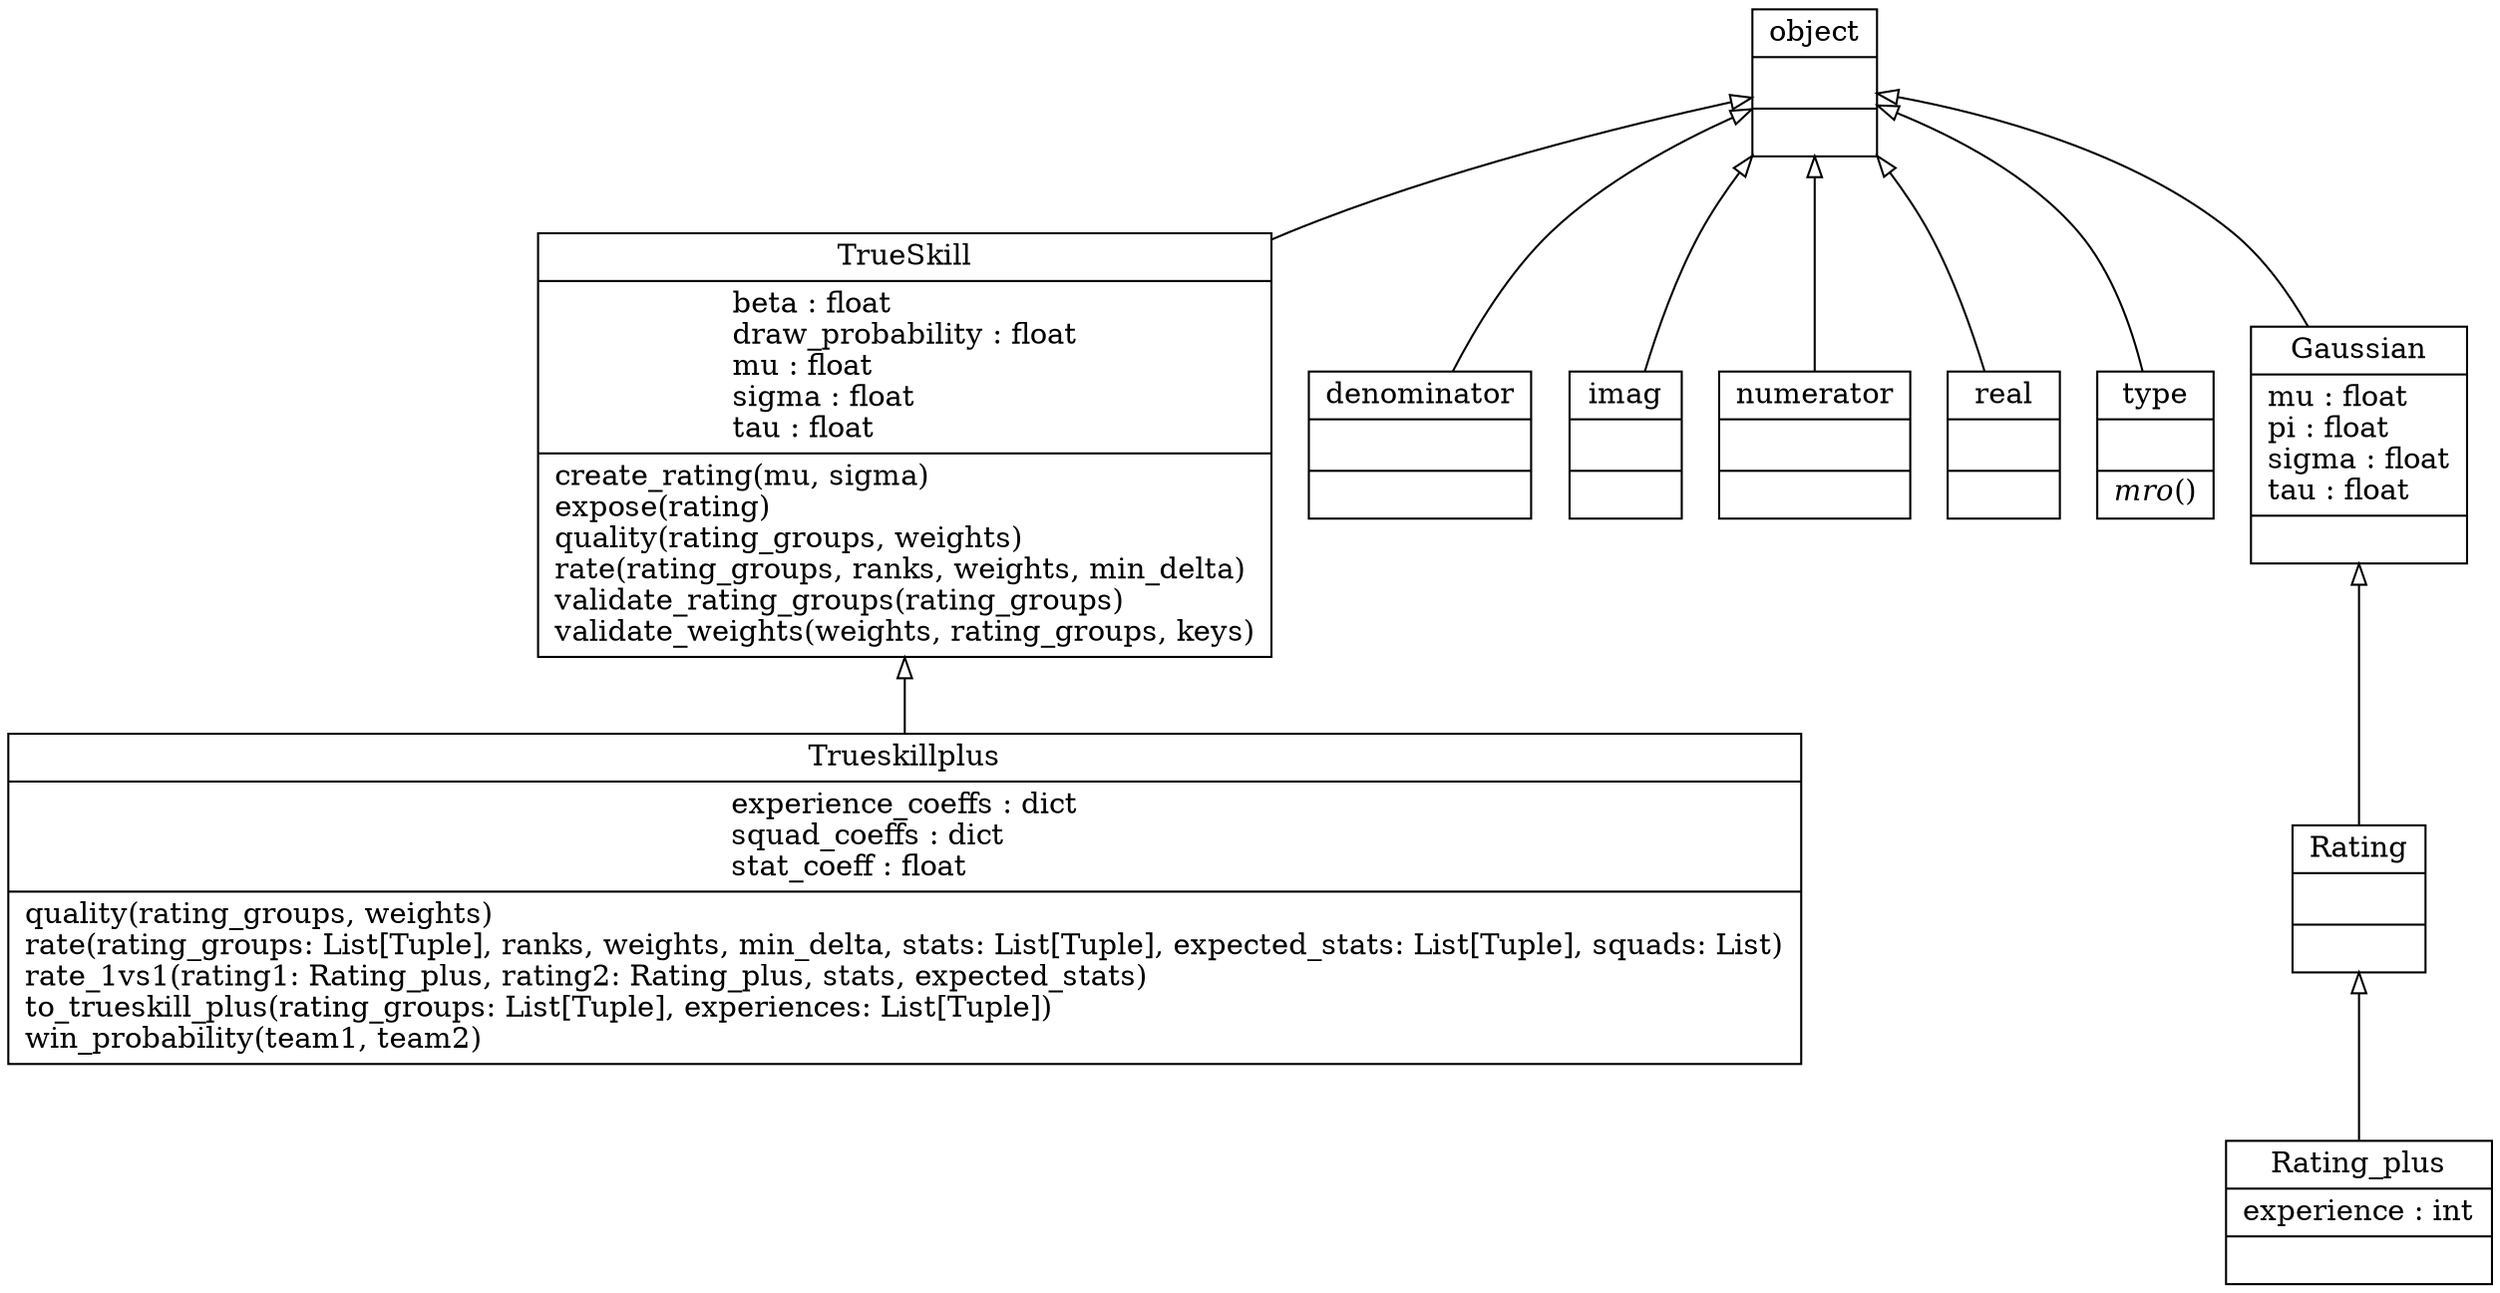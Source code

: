 digraph "classes" {
rankdir=BT
charset="utf-8"
"trueskill.mathematics.Gaussian" [color="black", fontcolor="black", label=<{Gaussian|mu : float<br ALIGN="LEFT"/>pi : float<br ALIGN="LEFT"/>sigma : float<br ALIGN="LEFT"/>tau : float<br ALIGN="LEFT"/>|}>, shape="record", style="solid"];
"trueskill.Rating" [color="black", fontcolor="black", label=<{Rating|<br ALIGN="LEFT"/>|}>, shape="record", style="solid"];
"trueskillplus.Rating_plus" [color="black", fontcolor="black", label=<{Rating_plus|experience : int<br ALIGN="LEFT"/>|}>, shape="record", style="solid"];
"trueskill.TrueSkill" [color="black", fontcolor="black", label=<{TrueSkill|beta : float<br ALIGN="LEFT"/>draw_probability : float<br ALIGN="LEFT"/>mu : float<br ALIGN="LEFT"/>sigma : float<br ALIGN="LEFT"/>tau : float<br ALIGN="LEFT"/>|create_rating(mu, sigma)<br ALIGN="LEFT"/>expose(rating)<br ALIGN="LEFT"/>quality(rating_groups, weights)<br ALIGN="LEFT"/>rate(rating_groups, ranks, weights, min_delta)<br ALIGN="LEFT"/>validate_rating_groups(rating_groups)<br ALIGN="LEFT"/>validate_weights(weights, rating_groups, keys)<br ALIGN="LEFT"/>}>, shape="record", style="solid"];
"trueskillplus.Trueskillplus" [color="black", fontcolor="black", label=<{Trueskillplus|experience_coeffs : dict<br ALIGN="LEFT"/>squad_coeffs : dict<br ALIGN="LEFT"/>stat_coeff : float<br ALIGN="LEFT"/>|quality(rating_groups, weights)<br ALIGN="LEFT"/>rate(rating_groups: List[Tuple], ranks, weights, min_delta, stats: List[Tuple], expected_stats: List[Tuple], squads: List)<br ALIGN="LEFT"/>rate_1vs1(rating1: Rating_plus, rating2: Rating_plus, stats, expected_stats)<br ALIGN="LEFT"/>to_trueskill_plus(rating_groups: List[Tuple], experiences: List[Tuple])<br ALIGN="LEFT"/>win_probability(team1, team2)<br ALIGN="LEFT"/>}>, shape="record", style="solid"];
"builtins.int.denominator" [color="black", fontcolor="black", label=<{denominator|<br ALIGN="LEFT"/>|}>, shape="record", style="solid"];
"builtins.int.imag" [color="black", fontcolor="black", label=<{imag|<br ALIGN="LEFT"/>|}>, shape="record", style="solid"];
"builtins.int.numerator" [color="black", fontcolor="black", label=<{numerator|<br ALIGN="LEFT"/>|}>, shape="record", style="solid"];
"builtins.object" [color="black", fontcolor="black", label=<{object|<br ALIGN="LEFT"/>|}>, shape="record", style="solid"];
"builtins.int.real" [color="black", fontcolor="black", label=<{real|<br ALIGN="LEFT"/>|}>, shape="record", style="solid"];
"builtins.type" [color="black", fontcolor="black", label=<{type|<br ALIGN="LEFT"/>|<I>mro</I>()<br ALIGN="LEFT"/>}>, shape="record", style="solid"];
"builtins.int.denominator" -> "builtins.object" [arrowhead="empty", arrowtail="none"];
"builtins.int.imag" -> "builtins.object" [arrowhead="empty", arrowtail="none"];
"builtins.int.numerator" -> "builtins.object" [arrowhead="empty", arrowtail="none"];
"builtins.int.real" -> "builtins.object" [arrowhead="empty", arrowtail="none"];
"builtins.type" -> "builtins.object" [arrowhead="empty", arrowtail="none"];
"trueskill.Rating" -> "trueskill.mathematics.Gaussian" [arrowhead="empty", arrowtail="none"];
"trueskill.TrueSkill" -> "builtins.object" [arrowhead="empty", arrowtail="none"];
"trueskill.mathematics.Gaussian" -> "builtins.object" [arrowhead="empty", arrowtail="none"];
"trueskillplus.Rating_plus" -> "trueskill.Rating" [arrowhead="empty", arrowtail="none"];
"trueskillplus.Trueskillplus" -> "trueskill.TrueSkill" [arrowhead="empty", arrowtail="none"];
}
